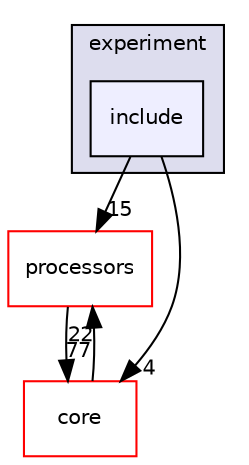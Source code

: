 digraph "include" {
  compound=true
  node [ fontsize="10", fontname="Helvetica"];
  edge [ labelfontsize="10", labelfontname="Helvetica"];
  subgraph clusterdir_97fe889f84233f55a9b3530294ee521f {
    graph [ bgcolor="#ddddee", pencolor="black", label="experiment" fontname="Helvetica", fontsize="10", URL="dir_97fe889f84233f55a9b3530294ee521f.html"]
  dir_25a07af95390674b8a1e5529a622db18 [shape=box, label="include", style="filled", fillcolor="#eeeeff", pencolor="black", URL="dir_25a07af95390674b8a1e5529a622db18.html"];
  }
  dir_c35eb389713cfc3e8022eb9da95d5d8c [shape=box label="processors" fillcolor="white" style="filled" color="red" URL="dir_c35eb389713cfc3e8022eb9da95d5d8c.html"];
  dir_ed6333db93325f1d3551032ba465846b [shape=box label="core" fillcolor="white" style="filled" color="red" URL="dir_ed6333db93325f1d3551032ba465846b.html"];
  dir_c35eb389713cfc3e8022eb9da95d5d8c->dir_ed6333db93325f1d3551032ba465846b [headlabel="77", labeldistance=1.5 headhref="dir_000011_000008.html"];
  dir_25a07af95390674b8a1e5529a622db18->dir_c35eb389713cfc3e8022eb9da95d5d8c [headlabel="15", labeldistance=1.5 headhref="dir_000007_000011.html"];
  dir_25a07af95390674b8a1e5529a622db18->dir_ed6333db93325f1d3551032ba465846b [headlabel="4", labeldistance=1.5 headhref="dir_000007_000008.html"];
  dir_ed6333db93325f1d3551032ba465846b->dir_c35eb389713cfc3e8022eb9da95d5d8c [headlabel="22", labeldistance=1.5 headhref="dir_000008_000011.html"];
}
